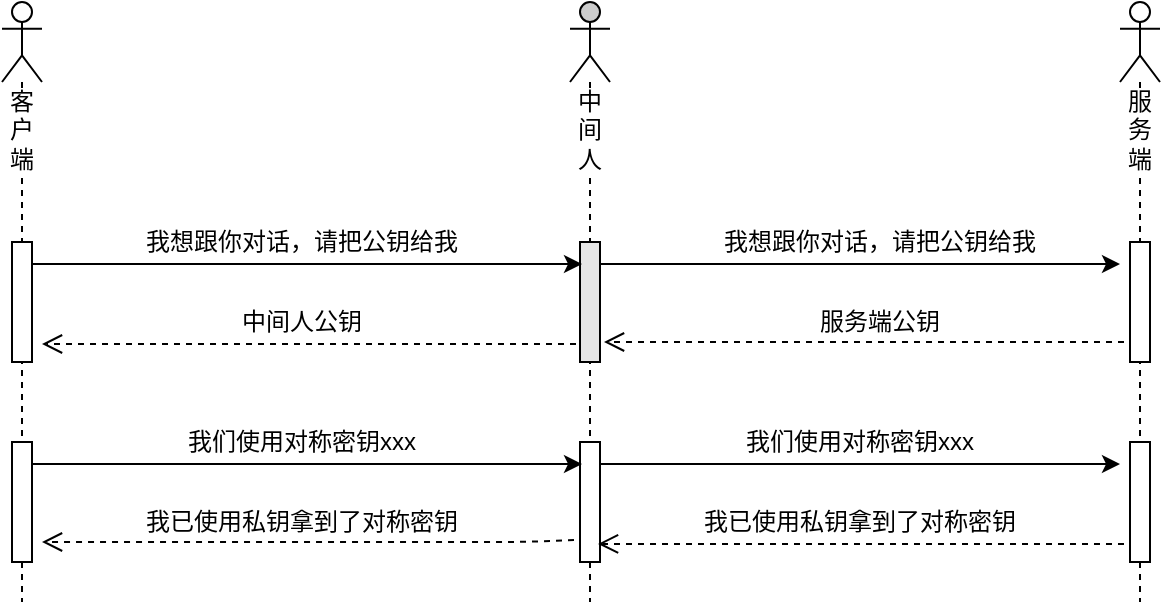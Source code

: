 <mxfile version="12.9.13" type="device"><diagram id="3-LCfAqmWAUfLFRXJG4n" name="Page-1"><mxGraphModel dx="1422" dy="835" grid="1" gridSize="10" guides="1" tooltips="1" connect="1" arrows="1" fold="1" page="1" pageScale="1" pageWidth="827" pageHeight="1169" math="0" shadow="0"><root><mxCell id="0"/><mxCell id="1" parent="0"/><mxCell id="X6qQtxku1_km0Ukp-WLc-1" value="客户端" style="shape=umlLifeline;participant=umlActor;perimeter=lifelinePerimeter;whiteSpace=wrap;html=1;container=1;collapsible=0;recursiveResize=0;verticalAlign=top;spacingTop=36;labelBackgroundColor=#ffffff;outlineConnect=0;" vertex="1" parent="1"><mxGeometry x="81" y="120" width="20" height="300" as="geometry"/></mxCell><mxCell id="X6qQtxku1_km0Ukp-WLc-3" value="" style="html=1;points=[];perimeter=orthogonalPerimeter;" vertex="1" parent="X6qQtxku1_km0Ukp-WLc-1"><mxGeometry x="5" y="120" width="10" height="60" as="geometry"/></mxCell><mxCell id="X6qQtxku1_km0Ukp-WLc-13" value="" style="html=1;points=[];perimeter=orthogonalPerimeter;" vertex="1" parent="X6qQtxku1_km0Ukp-WLc-1"><mxGeometry x="5" y="220" width="10" height="60" as="geometry"/></mxCell><mxCell id="X6qQtxku1_km0Ukp-WLc-2" value="中间人" style="shape=umlLifeline;participant=umlActor;perimeter=lifelinePerimeter;whiteSpace=wrap;html=1;container=1;collapsible=0;recursiveResize=0;verticalAlign=top;spacingTop=36;labelBackgroundColor=#ffffff;outlineConnect=0;fillColor=#CCCCCC;" vertex="1" parent="1"><mxGeometry x="365" y="120" width="20" height="300" as="geometry"/></mxCell><mxCell id="X6qQtxku1_km0Ukp-WLc-4" value="" style="html=1;points=[];perimeter=orthogonalPerimeter;fillColor=#E6E6E6;" vertex="1" parent="X6qQtxku1_km0Ukp-WLc-2"><mxGeometry x="5" y="120" width="10" height="60" as="geometry"/></mxCell><mxCell id="X6qQtxku1_km0Ukp-WLc-14" value="" style="html=1;points=[];perimeter=orthogonalPerimeter;" vertex="1" parent="X6qQtxku1_km0Ukp-WLc-2"><mxGeometry x="5" y="220" width="10" height="60" as="geometry"/></mxCell><mxCell id="X6qQtxku1_km0Ukp-WLc-5" style="edgeStyle=orthogonalEdgeStyle;rounded=0;orthogonalLoop=1;jettySize=auto;html=1;entryX=0.1;entryY=0.5;entryDx=0;entryDy=0;entryPerimeter=0;" edge="1" parent="1"><mxGeometry relative="1" as="geometry"><mxPoint x="371" y="251" as="targetPoint"/><mxPoint x="96" y="251" as="sourcePoint"/></mxGeometry></mxCell><mxCell id="X6qQtxku1_km0Ukp-WLc-7" value="" style="html=1;verticalAlign=bottom;endArrow=open;dashed=1;endSize=8;exitX=-0.2;exitY=0.85;exitDx=0;exitDy=0;exitPerimeter=0;" edge="1" parent="1" source="X6qQtxku1_km0Ukp-WLc-4"><mxGeometry relative="1" as="geometry"><mxPoint x="181" y="310" as="sourcePoint"/><mxPoint x="101" y="291" as="targetPoint"/></mxGeometry></mxCell><mxCell id="X6qQtxku1_km0Ukp-WLc-10" value="我想跟你对话，请把公钥给我" style="text;html=1;strokeColor=none;fillColor=none;align=center;verticalAlign=middle;whiteSpace=wrap;rounded=0;" vertex="1" parent="1"><mxGeometry x="151" y="230" width="160" height="20" as="geometry"/></mxCell><mxCell id="X6qQtxku1_km0Ukp-WLc-11" value="中间人公钥" style="text;html=1;strokeColor=none;fillColor=none;align=center;verticalAlign=middle;whiteSpace=wrap;rounded=0;" vertex="1" parent="1"><mxGeometry x="151" y="270" width="160" height="20" as="geometry"/></mxCell><mxCell id="X6qQtxku1_km0Ukp-WLc-17" style="edgeStyle=orthogonalEdgeStyle;rounded=0;orthogonalLoop=1;jettySize=auto;html=1;entryX=0.1;entryY=0.5;entryDx=0;entryDy=0;entryPerimeter=0;" edge="1" parent="1"><mxGeometry relative="1" as="geometry"><mxPoint x="96" y="351" as="sourcePoint"/><mxPoint x="371" y="351" as="targetPoint"/></mxGeometry></mxCell><mxCell id="X6qQtxku1_km0Ukp-WLc-19" value="" style="html=1;verticalAlign=bottom;endArrow=open;dashed=1;endSize=8;exitX=-0.3;exitY=0.817;exitDx=0;exitDy=0;exitPerimeter=0;" edge="1" parent="1" source="X6qQtxku1_km0Ukp-WLc-14"><mxGeometry relative="1" as="geometry"><mxPoint x="361" y="390" as="sourcePoint"/><mxPoint x="101" y="390" as="targetPoint"/><Array as="points"><mxPoint x="341" y="390"/></Array></mxGeometry></mxCell><mxCell id="X6qQtxku1_km0Ukp-WLc-26" value="我们使用对称密钥xxx" style="text;html=1;strokeColor=none;fillColor=none;align=center;verticalAlign=middle;whiteSpace=wrap;rounded=0;" vertex="1" parent="1"><mxGeometry x="151" y="330" width="160" height="20" as="geometry"/></mxCell><mxCell id="X6qQtxku1_km0Ukp-WLc-28" value="我已使用私钥拿到了对称密钥" style="text;html=1;strokeColor=none;fillColor=none;align=center;verticalAlign=middle;whiteSpace=wrap;rounded=0;" vertex="1" parent="1"><mxGeometry x="151" y="370" width="160" height="20" as="geometry"/></mxCell><mxCell id="X6qQtxku1_km0Ukp-WLc-43" value="服务端" style="shape=umlLifeline;participant=umlActor;perimeter=lifelinePerimeter;whiteSpace=wrap;html=1;container=1;collapsible=0;recursiveResize=0;verticalAlign=top;spacingTop=36;labelBackgroundColor=#ffffff;outlineConnect=0;" vertex="1" parent="1"><mxGeometry x="640" y="120" width="20" height="300" as="geometry"/></mxCell><mxCell id="X6qQtxku1_km0Ukp-WLc-44" value="" style="html=1;points=[];perimeter=orthogonalPerimeter;" vertex="1" parent="X6qQtxku1_km0Ukp-WLc-43"><mxGeometry x="5" y="120" width="10" height="60" as="geometry"/></mxCell><mxCell id="X6qQtxku1_km0Ukp-WLc-45" value="" style="html=1;points=[];perimeter=orthogonalPerimeter;" vertex="1" parent="X6qQtxku1_km0Ukp-WLc-43"><mxGeometry x="5" y="220" width="10" height="60" as="geometry"/></mxCell><mxCell id="X6qQtxku1_km0Ukp-WLc-47" style="edgeStyle=orthogonalEdgeStyle;rounded=0;orthogonalLoop=1;jettySize=auto;html=1;" edge="1" parent="1"><mxGeometry relative="1" as="geometry"><mxPoint x="640" y="251" as="targetPoint"/><mxPoint x="380" y="251" as="sourcePoint"/></mxGeometry></mxCell><mxCell id="X6qQtxku1_km0Ukp-WLc-48" value="我想跟你对话，请把公钥给我" style="text;html=1;strokeColor=none;fillColor=none;align=center;verticalAlign=middle;whiteSpace=wrap;rounded=0;" vertex="1" parent="1"><mxGeometry x="440" y="230" width="160" height="20" as="geometry"/></mxCell><mxCell id="X6qQtxku1_km0Ukp-WLc-49" value="" style="html=1;verticalAlign=bottom;endArrow=open;dashed=1;endSize=8;" edge="1" parent="1"><mxGeometry relative="1" as="geometry"><mxPoint x="642" y="290" as="sourcePoint"/><mxPoint x="382" y="290" as="targetPoint"/></mxGeometry></mxCell><mxCell id="X6qQtxku1_km0Ukp-WLc-50" value="服务端公钥" style="text;html=1;strokeColor=none;fillColor=none;align=center;verticalAlign=middle;whiteSpace=wrap;rounded=0;" vertex="1" parent="1"><mxGeometry x="440" y="270" width="160" height="20" as="geometry"/></mxCell><mxCell id="X6qQtxku1_km0Ukp-WLc-51" style="edgeStyle=orthogonalEdgeStyle;rounded=0;orthogonalLoop=1;jettySize=auto;html=1;" edge="1" parent="1"><mxGeometry relative="1" as="geometry"><mxPoint x="380" y="351" as="sourcePoint"/><mxPoint x="640" y="351" as="targetPoint"/></mxGeometry></mxCell><mxCell id="X6qQtxku1_km0Ukp-WLc-52" value="" style="html=1;verticalAlign=bottom;endArrow=open;dashed=1;endSize=8;" edge="1" parent="1"><mxGeometry relative="1" as="geometry"><mxPoint x="642" y="391" as="sourcePoint"/><mxPoint x="379" y="390.98" as="targetPoint"/><Array as="points"><mxPoint x="619" y="390.98"/></Array></mxGeometry></mxCell><mxCell id="X6qQtxku1_km0Ukp-WLc-54" value="我们使用对称密钥xxx" style="text;html=1;strokeColor=none;fillColor=none;align=center;verticalAlign=middle;whiteSpace=wrap;rounded=0;" vertex="1" parent="1"><mxGeometry x="430" y="330" width="160" height="20" as="geometry"/></mxCell><mxCell id="X6qQtxku1_km0Ukp-WLc-55" value="我已使用私钥拿到了对称密钥" style="text;html=1;strokeColor=none;fillColor=none;align=center;verticalAlign=middle;whiteSpace=wrap;rounded=0;" vertex="1" parent="1"><mxGeometry x="430" y="370" width="160" height="20" as="geometry"/></mxCell></root></mxGraphModel></diagram></mxfile>